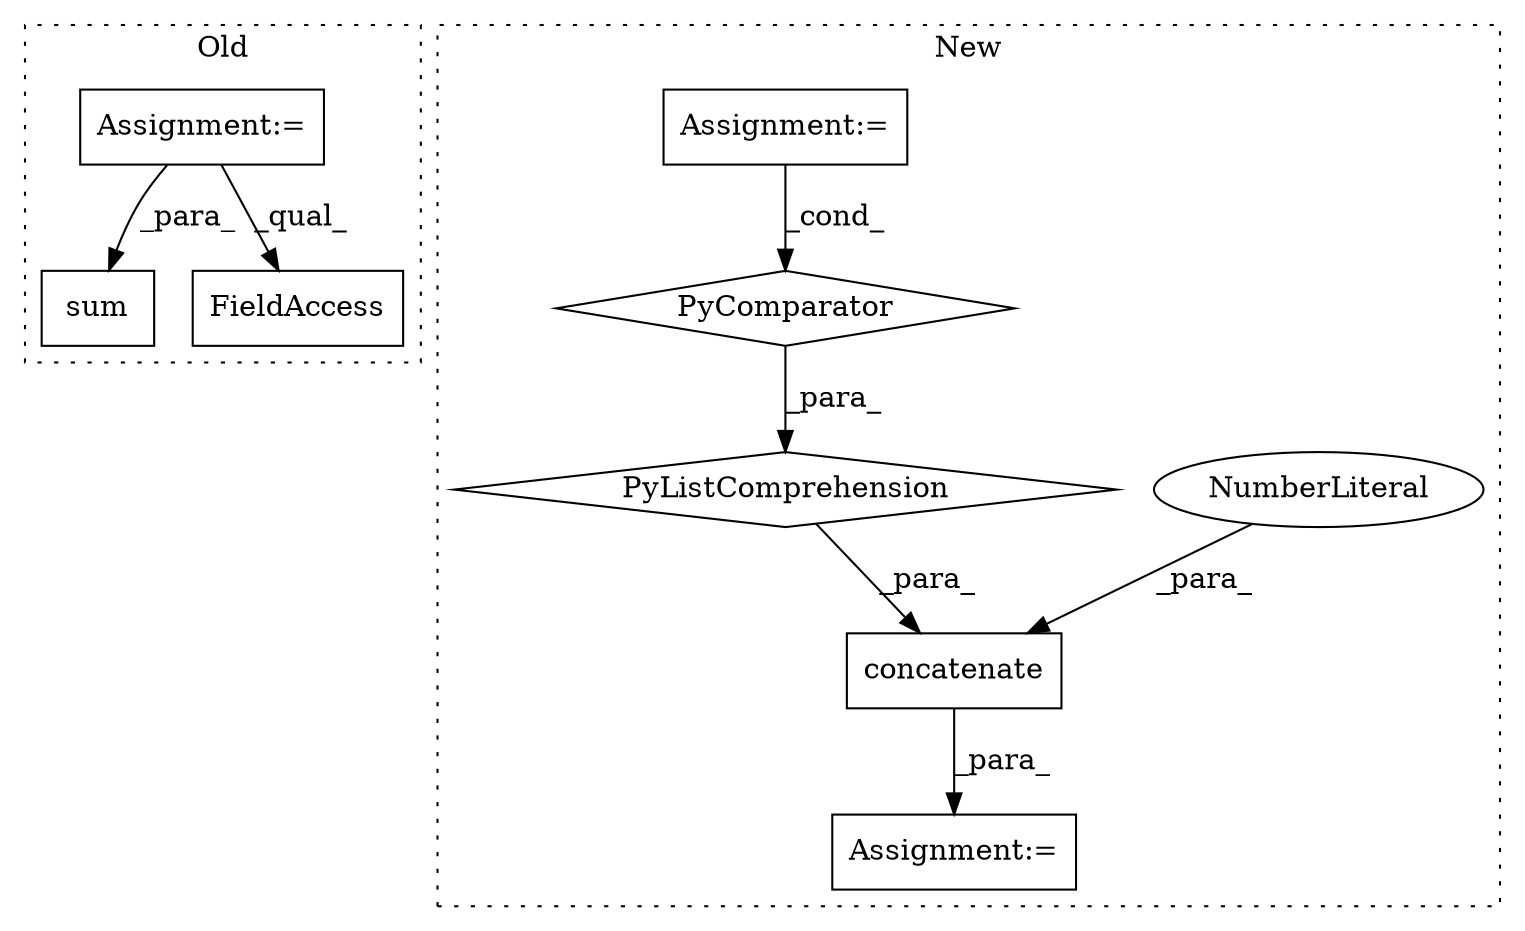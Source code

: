digraph G {
subgraph cluster0 {
1 [label="sum" a="32" s="2070,2149" l="4,1" shape="box"];
8 [label="Assignment:=" a="7" s="1917" l="1" shape="box"];
9 [label="FieldAccess" a="22" s="2011" l="13" shape="box"];
label = "Old";
style="dotted";
}
subgraph cluster1 {
2 [label="concatenate" a="32" s="4093,4119" l="12,1" shape="box"];
3 [label="NumberLiteral" a="34" s="4118" l="1" shape="ellipse"];
4 [label="PyListComprehension" a="109" s="3693" l="117" shape="diamond"];
5 [label="PyComparator" a="113" s="3775" l="27" shape="diamond"];
6 [label="Assignment:=" a="7" s="3496" l="1" shape="box"];
7 [label="Assignment:=" a="7" s="4086" l="1" shape="box"];
label = "New";
style="dotted";
}
2 -> 7 [label="_para_"];
3 -> 2 [label="_para_"];
4 -> 2 [label="_para_"];
5 -> 4 [label="_para_"];
6 -> 5 [label="_cond_"];
8 -> 9 [label="_qual_"];
8 -> 1 [label="_para_"];
}